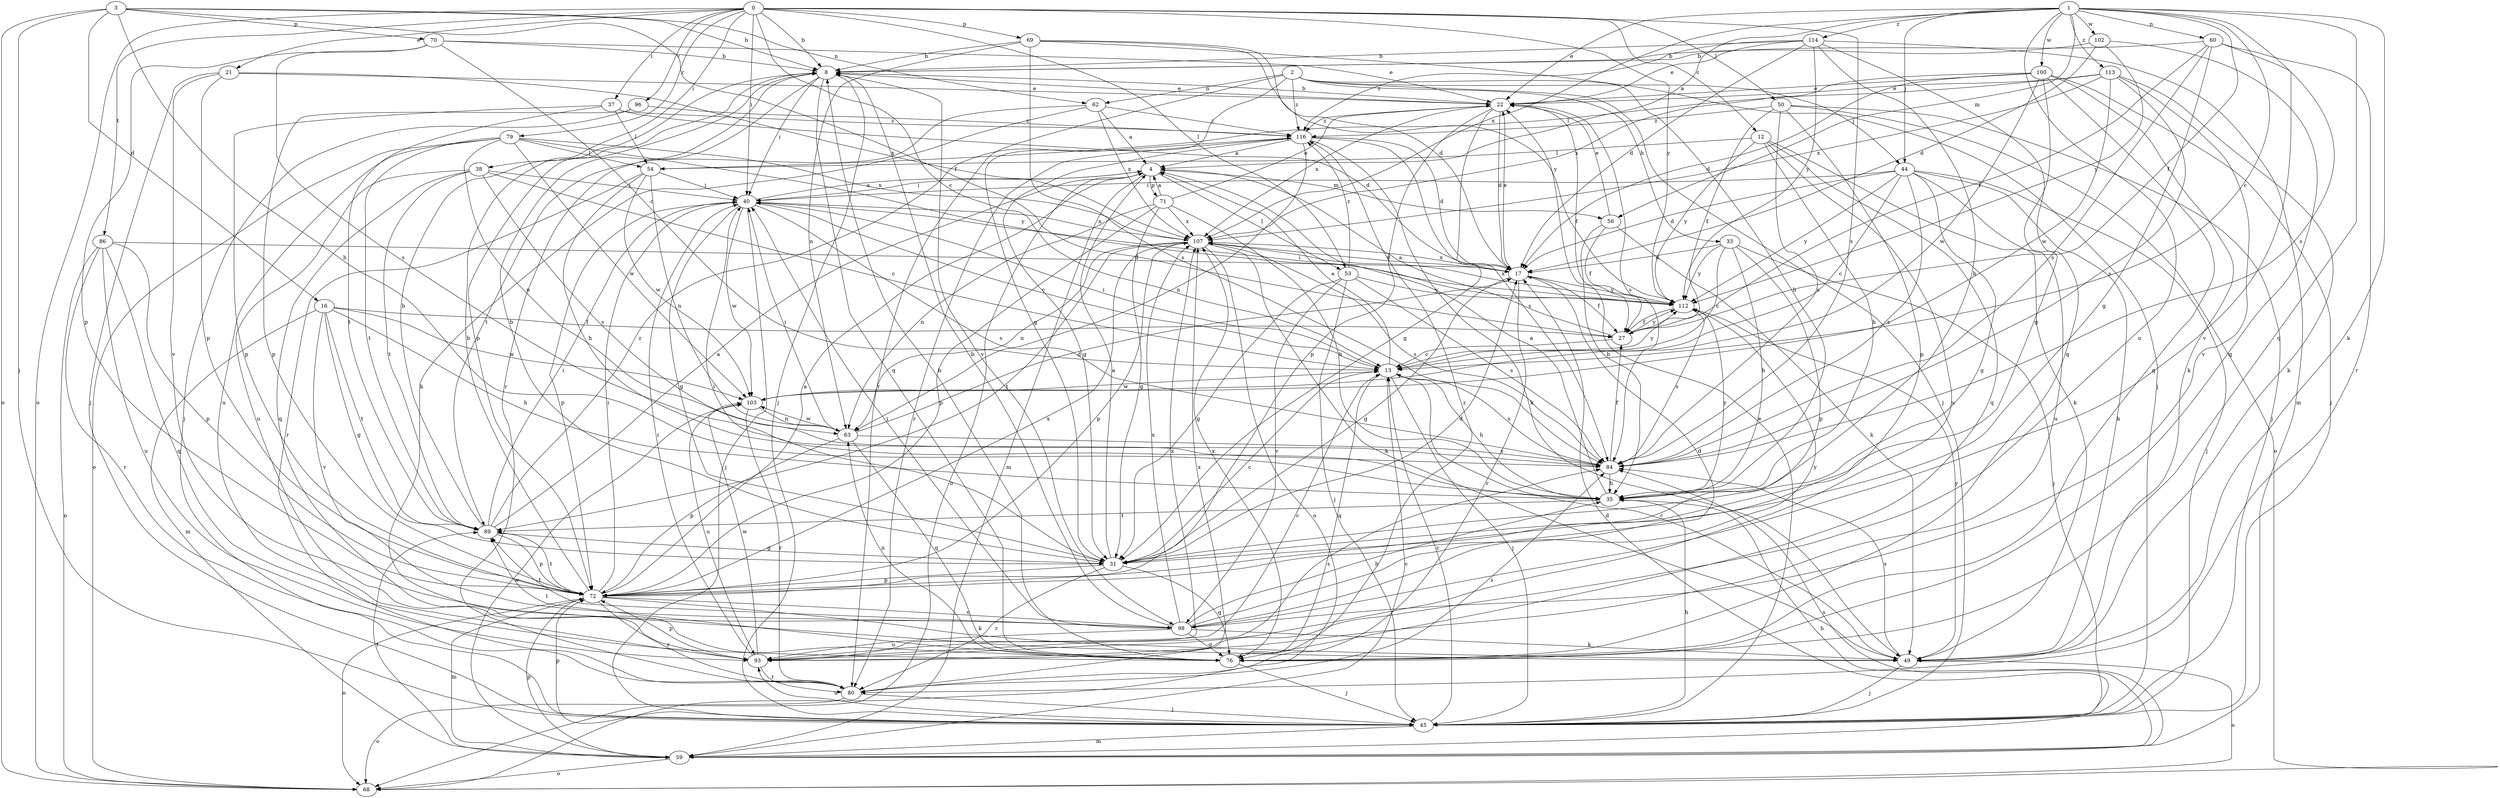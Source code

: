 strict digraph  {
0;
1;
2;
3;
4;
8;
12;
13;
16;
17;
21;
22;
27;
31;
33;
35;
37;
38;
40;
44;
45;
49;
50;
53;
54;
56;
59;
60;
62;
63;
68;
69;
70;
71;
72;
76;
79;
80;
84;
86;
89;
93;
96;
98;
100;
102;
103;
107;
112;
113;
114;
116;
0 -> 8  [label=b];
0 -> 12  [label=c];
0 -> 13  [label=c];
0 -> 21  [label=e];
0 -> 37  [label=i];
0 -> 38  [label=i];
0 -> 40  [label=i];
0 -> 50  [label=l];
0 -> 53  [label=l];
0 -> 68  [label=o];
0 -> 69  [label=p];
0 -> 79  [label=r];
0 -> 84  [label=s];
0 -> 86  [label=t];
0 -> 96  [label=v];
0 -> 112  [label=y];
1 -> 4  [label=a];
1 -> 13  [label=c];
1 -> 22  [label=e];
1 -> 27  [label=f];
1 -> 44  [label=j];
1 -> 49  [label=k];
1 -> 56  [label=m];
1 -> 60  [label=n];
1 -> 76  [label=q];
1 -> 84  [label=s];
1 -> 93  [label=u];
1 -> 100  [label=w];
1 -> 102  [label=w];
1 -> 107  [label=x];
1 -> 113  [label=z];
1 -> 114  [label=z];
2 -> 31  [label=g];
2 -> 33  [label=h];
2 -> 35  [label=h];
2 -> 44  [label=j];
2 -> 45  [label=j];
2 -> 62  [label=n];
2 -> 80  [label=r];
2 -> 116  [label=z];
3 -> 8  [label=b];
3 -> 16  [label=d];
3 -> 27  [label=f];
3 -> 35  [label=h];
3 -> 45  [label=j];
3 -> 62  [label=n];
3 -> 68  [label=o];
3 -> 70  [label=p];
4 -> 40  [label=i];
4 -> 53  [label=l];
4 -> 56  [label=m];
4 -> 59  [label=m];
4 -> 68  [label=o];
4 -> 71  [label=p];
8 -> 22  [label=e];
8 -> 40  [label=i];
8 -> 45  [label=j];
8 -> 72  [label=p];
8 -> 76  [label=q];
8 -> 80  [label=r];
8 -> 98  [label=v];
12 -> 35  [label=h];
12 -> 49  [label=k];
12 -> 54  [label=l];
12 -> 76  [label=q];
12 -> 93  [label=u];
12 -> 112  [label=y];
13 -> 4  [label=a];
13 -> 35  [label=h];
13 -> 40  [label=i];
13 -> 45  [label=j];
13 -> 76  [label=q];
13 -> 84  [label=s];
13 -> 103  [label=w];
13 -> 112  [label=y];
16 -> 27  [label=f];
16 -> 31  [label=g];
16 -> 35  [label=h];
16 -> 59  [label=m];
16 -> 89  [label=t];
16 -> 98  [label=v];
16 -> 103  [label=w];
17 -> 22  [label=e];
17 -> 27  [label=f];
17 -> 31  [label=g];
17 -> 80  [label=r];
17 -> 107  [label=x];
17 -> 112  [label=y];
21 -> 22  [label=e];
21 -> 45  [label=j];
21 -> 72  [label=p];
21 -> 98  [label=v];
21 -> 107  [label=x];
22 -> 8  [label=b];
22 -> 17  [label=d];
22 -> 27  [label=f];
22 -> 31  [label=g];
22 -> 72  [label=p];
22 -> 84  [label=s];
22 -> 107  [label=x];
22 -> 116  [label=z];
27 -> 4  [label=a];
27 -> 13  [label=c];
27 -> 112  [label=y];
31 -> 4  [label=a];
31 -> 8  [label=b];
31 -> 13  [label=c];
31 -> 17  [label=d];
31 -> 40  [label=i];
31 -> 72  [label=p];
31 -> 76  [label=q];
31 -> 80  [label=r];
33 -> 13  [label=c];
33 -> 17  [label=d];
33 -> 35  [label=h];
33 -> 45  [label=j];
33 -> 72  [label=p];
33 -> 112  [label=y];
35 -> 4  [label=a];
35 -> 89  [label=t];
35 -> 112  [label=y];
37 -> 17  [label=d];
37 -> 54  [label=l];
37 -> 72  [label=p];
37 -> 89  [label=t];
37 -> 116  [label=z];
38 -> 13  [label=c];
38 -> 40  [label=i];
38 -> 76  [label=q];
38 -> 84  [label=s];
38 -> 89  [label=t];
38 -> 93  [label=u];
40 -> 4  [label=a];
40 -> 13  [label=c];
40 -> 31  [label=g];
40 -> 45  [label=j];
40 -> 72  [label=p];
40 -> 84  [label=s];
40 -> 103  [label=w];
40 -> 107  [label=x];
44 -> 13  [label=c];
44 -> 17  [label=d];
44 -> 31  [label=g];
44 -> 40  [label=i];
44 -> 45  [label=j];
44 -> 49  [label=k];
44 -> 84  [label=s];
44 -> 93  [label=u];
44 -> 112  [label=y];
45 -> 13  [label=c];
45 -> 22  [label=e];
45 -> 35  [label=h];
45 -> 59  [label=m];
45 -> 72  [label=p];
45 -> 93  [label=u];
49 -> 13  [label=c];
49 -> 45  [label=j];
49 -> 68  [label=o];
49 -> 84  [label=s];
49 -> 112  [label=y];
50 -> 27  [label=f];
50 -> 45  [label=j];
50 -> 68  [label=o];
50 -> 72  [label=p];
50 -> 84  [label=s];
50 -> 116  [label=z];
53 -> 31  [label=g];
53 -> 45  [label=j];
53 -> 84  [label=s];
53 -> 98  [label=v];
53 -> 112  [label=y];
53 -> 116  [label=z];
54 -> 35  [label=h];
54 -> 40  [label=i];
54 -> 63  [label=n];
54 -> 80  [label=r];
54 -> 103  [label=w];
56 -> 22  [label=e];
56 -> 27  [label=f];
56 -> 35  [label=h];
56 -> 49  [label=k];
59 -> 13  [label=c];
59 -> 17  [label=d];
59 -> 35  [label=h];
59 -> 68  [label=o];
59 -> 72  [label=p];
59 -> 84  [label=s];
59 -> 89  [label=t];
59 -> 103  [label=w];
60 -> 8  [label=b];
60 -> 27  [label=f];
60 -> 31  [label=g];
60 -> 80  [label=r];
60 -> 84  [label=s];
60 -> 98  [label=v];
62 -> 4  [label=a];
62 -> 49  [label=k];
62 -> 89  [label=t];
62 -> 107  [label=x];
62 -> 116  [label=z];
63 -> 17  [label=d];
63 -> 40  [label=i];
63 -> 72  [label=p];
63 -> 76  [label=q];
63 -> 84  [label=s];
63 -> 103  [label=w];
69 -> 8  [label=b];
69 -> 17  [label=d];
69 -> 45  [label=j];
69 -> 63  [label=n];
69 -> 84  [label=s];
69 -> 112  [label=y];
70 -> 8  [label=b];
70 -> 13  [label=c];
70 -> 22  [label=e];
70 -> 72  [label=p];
70 -> 84  [label=s];
71 -> 4  [label=a];
71 -> 22  [label=e];
71 -> 31  [label=g];
71 -> 35  [label=h];
71 -> 63  [label=n];
71 -> 72  [label=p];
71 -> 107  [label=x];
72 -> 4  [label=a];
72 -> 8  [label=b];
72 -> 40  [label=i];
72 -> 49  [label=k];
72 -> 59  [label=m];
72 -> 68  [label=o];
72 -> 80  [label=r];
72 -> 89  [label=t];
72 -> 98  [label=v];
72 -> 107  [label=x];
76 -> 8  [label=b];
76 -> 45  [label=j];
76 -> 63  [label=n];
76 -> 89  [label=t];
76 -> 107  [label=x];
76 -> 116  [label=z];
79 -> 54  [label=l];
79 -> 63  [label=n];
79 -> 68  [label=o];
79 -> 89  [label=t];
79 -> 93  [label=u];
79 -> 103  [label=w];
79 -> 107  [label=x];
79 -> 112  [label=y];
80 -> 45  [label=j];
80 -> 68  [label=o];
80 -> 84  [label=s];
80 -> 107  [label=x];
84 -> 27  [label=f];
84 -> 35  [label=h];
86 -> 17  [label=d];
86 -> 68  [label=o];
86 -> 72  [label=p];
86 -> 76  [label=q];
86 -> 80  [label=r];
86 -> 93  [label=u];
89 -> 4  [label=a];
89 -> 8  [label=b];
89 -> 31  [label=g];
89 -> 40  [label=i];
89 -> 72  [label=p];
89 -> 116  [label=z];
93 -> 13  [label=c];
93 -> 40  [label=i];
93 -> 72  [label=p];
93 -> 80  [label=r];
93 -> 84  [label=s];
93 -> 103  [label=w];
93 -> 107  [label=x];
96 -> 45  [label=j];
96 -> 72  [label=p];
96 -> 116  [label=z];
98 -> 8  [label=b];
98 -> 17  [label=d];
98 -> 35  [label=h];
98 -> 40  [label=i];
98 -> 49  [label=k];
98 -> 76  [label=q];
98 -> 89  [label=t];
98 -> 93  [label=u];
98 -> 107  [label=x];
98 -> 112  [label=y];
100 -> 17  [label=d];
100 -> 22  [label=e];
100 -> 31  [label=g];
100 -> 45  [label=j];
100 -> 49  [label=k];
100 -> 76  [label=q];
100 -> 103  [label=w];
100 -> 107  [label=x];
102 -> 8  [label=b];
102 -> 17  [label=d];
102 -> 76  [label=q];
102 -> 112  [label=y];
103 -> 63  [label=n];
103 -> 80  [label=r];
103 -> 93  [label=u];
107 -> 17  [label=d];
107 -> 49  [label=k];
107 -> 63  [label=n];
107 -> 68  [label=o];
107 -> 72  [label=p];
107 -> 84  [label=s];
107 -> 89  [label=t];
112 -> 27  [label=f];
112 -> 40  [label=i];
112 -> 84  [label=s];
112 -> 107  [label=x];
113 -> 22  [label=e];
113 -> 49  [label=k];
113 -> 54  [label=l];
113 -> 84  [label=s];
113 -> 98  [label=v];
113 -> 103  [label=w];
113 -> 107  [label=x];
114 -> 8  [label=b];
114 -> 17  [label=d];
114 -> 22  [label=e];
114 -> 35  [label=h];
114 -> 59  [label=m];
114 -> 76  [label=q];
114 -> 112  [label=y];
114 -> 116  [label=z];
116 -> 4  [label=a];
116 -> 17  [label=d];
116 -> 31  [label=g];
116 -> 49  [label=k];
116 -> 63  [label=n];
116 -> 80  [label=r];
116 -> 84  [label=s];
}

